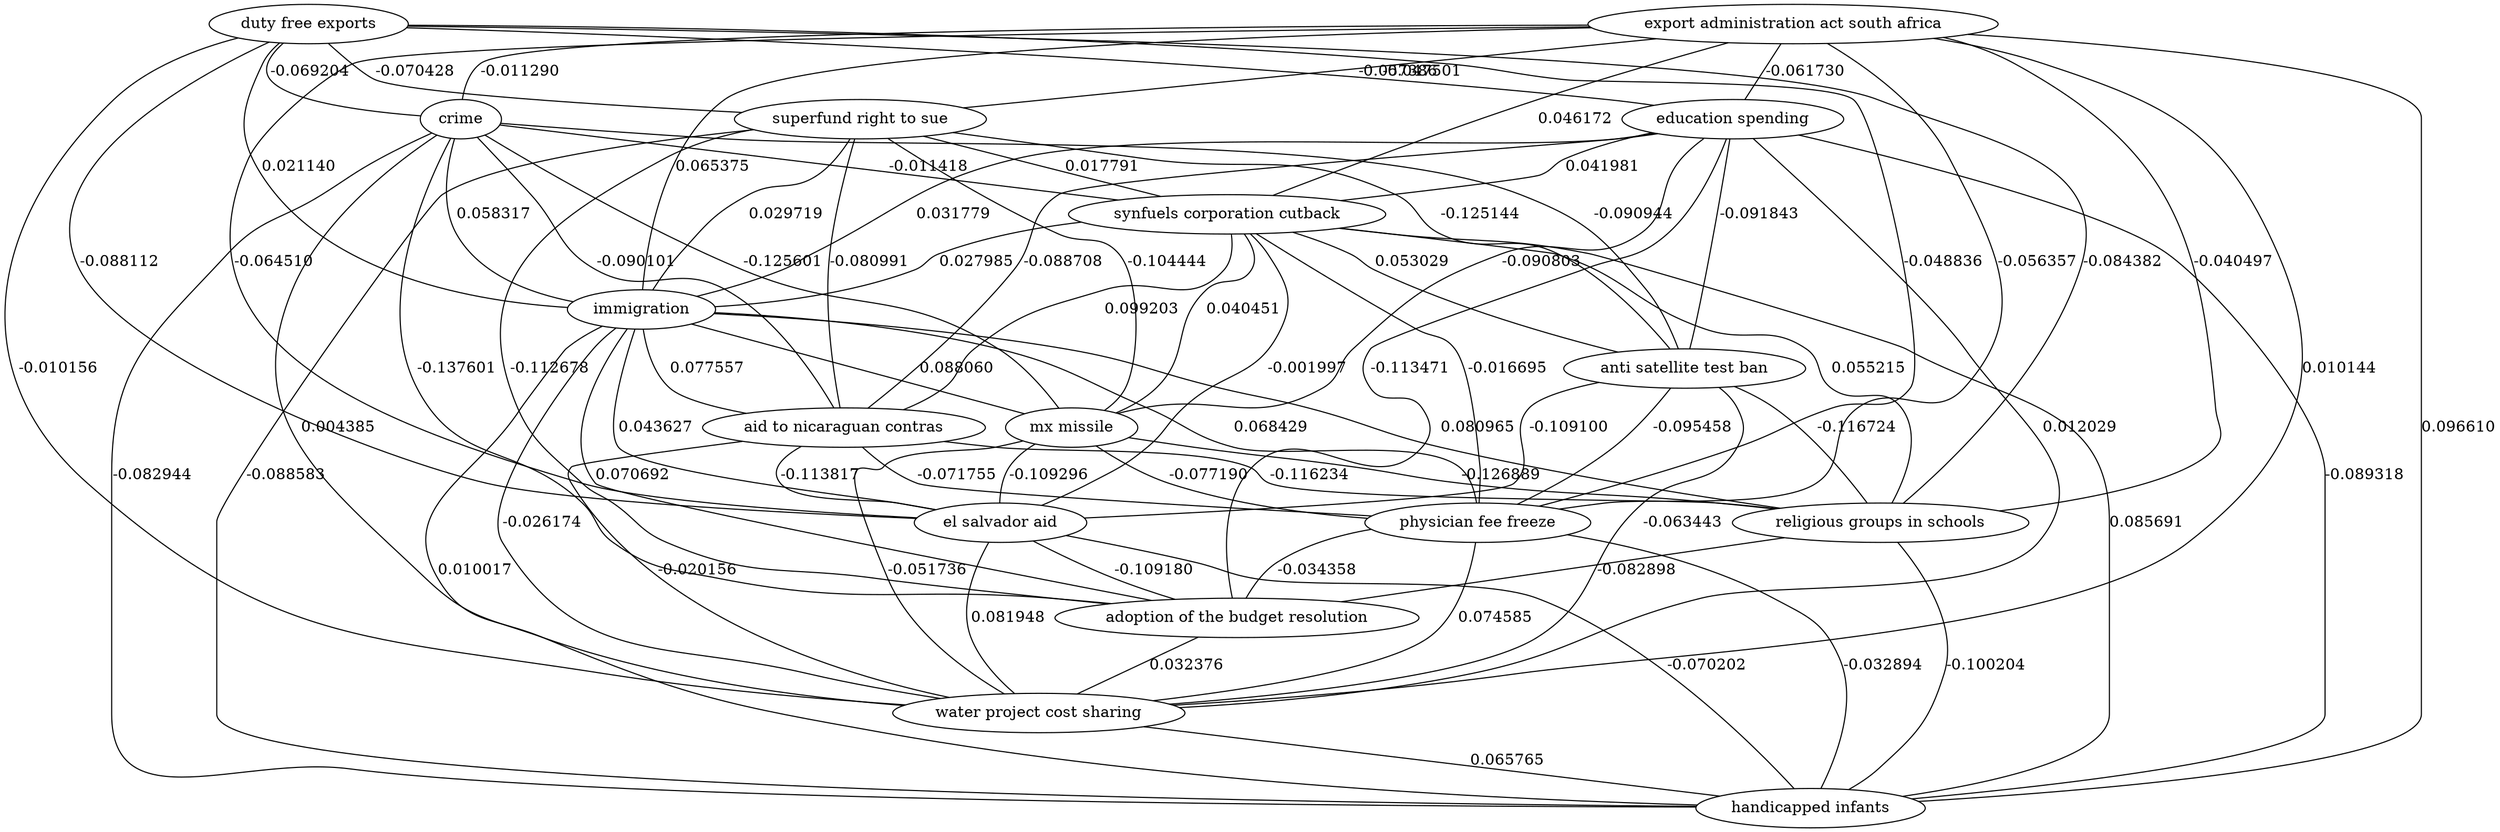 graph {
handicappedinfants[label="handicapped infants"]
waterprojectcostsharing[label="water project cost sharing"]
adoptionofthebudgetresolution[label="adoption of the budget resolution"]
physicianfeefreeze[label="physician fee freeze"]
elsalvadoraid[label="el salvador aid"]
religiousgroupsinschools[label="religious groups in schools"]
antisatellitetestban[label="anti satellite test ban"]
aidtonicaraguancontras[label="aid to nicaraguan contras"]
mxmissile[label="mx missile"]
immigration[label="immigration"]
synfuelscorporationcutback[label="synfuels corporation cutback"]
educationspending[label="education spending"]
superfundrighttosue[label="superfund right to sue"]
crime[label="crime"]
dutyfreeexports[label="duty free exports"]
exportadministrationactsouthafrica[label="export administration act south africa"]
crime--adoptionofthebudgetresolution[label="-0.137601"]
mxmissile--religiousgroupsinschools[label="-0.126889"]
crime--mxmissile[label="-0.125601"]
superfundrighttosue--antisatellitetestban[label="-0.125144"]
antisatellitetestban--religiousgroupsinschools[label="-0.116724"]
aidtonicaraguancontras--religiousgroupsinschools[label="-0.116234"]
aidtonicaraguancontras--elsalvadoraid[label="-0.113817"]
educationspending--adoptionofthebudgetresolution[label="-0.113471"]
superfundrighttosue--adoptionofthebudgetresolution[label="-0.112678"]
mxmissile--elsalvadoraid[label="-0.109296"]
elsalvadoraid--adoptionofthebudgetresolution[label="-0.109180"]
antisatellitetestban--elsalvadoraid[label="-0.109100"]
superfundrighttosue--mxmissile[label="-0.104444"]
religiousgroupsinschools--handicappedinfants[label="-0.100204"]
antisatellitetestban--physicianfeefreeze[label="-0.095458"]
educationspending--antisatellitetestban[label="-0.091843"]
crime--antisatellitetestban[label="-0.090944"]
educationspending--mxmissile[label="-0.090803"]
crime--aidtonicaraguancontras[label="-0.090101"]
educationspending--handicappedinfants[label="-0.089318"]
educationspending--aidtonicaraguancontras[label="-0.088708"]
superfundrighttosue--handicappedinfants[label="-0.088583"]
dutyfreeexports--elsalvadoraid[label="-0.088112"]
dutyfreeexports--religiousgroupsinschools[label="-0.084382"]
crime--handicappedinfants[label="-0.082944"]
religiousgroupsinschools--adoptionofthebudgetresolution[label="-0.082898"]
superfundrighttosue--aidtonicaraguancontras[label="-0.080991"]
mxmissile--physicianfeefreeze[label="-0.077190"]
aidtonicaraguancontras--physicianfeefreeze[label="-0.071755"]
dutyfreeexports--superfundrighttosue[label="-0.070428"]
elsalvadoraid--handicappedinfants[label="-0.070202"]
dutyfreeexports--crime[label="-0.069204"]
exportadministrationactsouthafrica--elsalvadoraid[label="-0.064510"]
antisatellitetestban--waterprojectcostsharing[label="-0.063443"]
exportadministrationactsouthafrica--educationspending[label="-0.061730"]
dutyfreeexports--educationspending[label="-0.057386"]
exportadministrationactsouthafrica--physicianfeefreeze[label="-0.056357"]
mxmissile--waterprojectcostsharing[label="-0.051736"]
dutyfreeexports--physicianfeefreeze[label="-0.048836"]
exportadministrationactsouthafrica--superfundrighttosue[label="-0.047501"]
exportadministrationactsouthafrica--religiousgroupsinschools[label="-0.040497"]
physicianfeefreeze--adoptionofthebudgetresolution[label="-0.034358"]
physicianfeefreeze--handicappedinfants[label="-0.032894"]
immigration--waterprojectcostsharing[label="-0.026174"]
aidtonicaraguancontras--waterprojectcostsharing[label="-0.020156"]
synfuelscorporationcutback--physicianfeefreeze[label="-0.016695"]
crime--synfuelscorporationcutback[label="-0.011418"]
exportadministrationactsouthafrica--crime[label="-0.011290"]
dutyfreeexports--waterprojectcostsharing[label="-0.010156"]
synfuelscorporationcutback--elsalvadoraid[label="-0.001997"]
crime--waterprojectcostsharing[label="0.004385"]
immigration--handicappedinfants[label="0.010017"]
exportadministrationactsouthafrica--waterprojectcostsharing[label="0.010144"]
educationspending--waterprojectcostsharing[label="0.012029"]
superfundrighttosue--synfuelscorporationcutback[label="0.017791"]
dutyfreeexports--immigration[label="0.021140"]
synfuelscorporationcutback--immigration[label="0.027985"]
superfundrighttosue--immigration[label="0.029719"]
educationspending--immigration[label="0.031779"]
adoptionofthebudgetresolution--waterprojectcostsharing[label="0.032376"]
synfuelscorporationcutback--mxmissile[label="0.040451"]
educationspending--synfuelscorporationcutback[label="0.041981"]
immigration--elsalvadoraid[label="0.043627"]
exportadministrationactsouthafrica--synfuelscorporationcutback[label="0.046172"]
synfuelscorporationcutback--antisatellitetestban[label="0.053029"]
synfuelscorporationcutback--religiousgroupsinschools[label="0.055215"]
crime--immigration[label="0.058317"]
exportadministrationactsouthafrica--immigration[label="0.065375"]
waterprojectcostsharing--handicappedinfants[label="0.065765"]
immigration--physicianfeefreeze[label="0.068429"]
immigration--adoptionofthebudgetresolution[label="0.070692"]
physicianfeefreeze--waterprojectcostsharing[label="0.074585"]
immigration--aidtonicaraguancontras[label="0.077557"]
immigration--religiousgroupsinschools[label="0.080965"]
elsalvadoraid--waterprojectcostsharing[label="0.081948"]
synfuelscorporationcutback--handicappedinfants[label="0.085691"]
immigration--mxmissile[label="0.088060"]
exportadministrationactsouthafrica--handicappedinfants[label="0.096610"]
synfuelscorporationcutback--aidtonicaraguancontras[label="0.099203"]
}